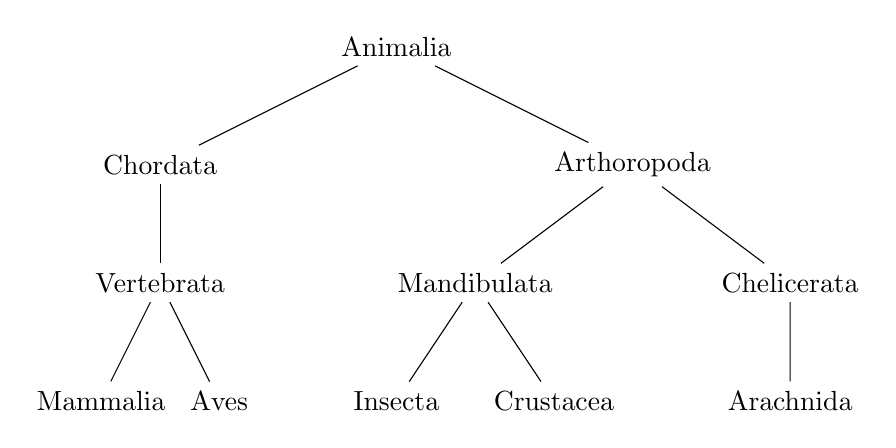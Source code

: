 \begin{tikzpicture}


[every node/.style={rectangle, fill=blue!20!white}]
\node {Animalia} [sibling distance=6cm]
child {node {Chordata}
child {node {Vertebrata} [sibling distance=1.5cm]
child {node {Mammalia}}
child {node {Aves}}
}
}
child {node {Arthoropoda} [sibling distance=4cm]
child {node {Mandibulata}[sibling distance=2cm]
child {node {Insecta}}
child {node {Crustacea}}
}
child {node {Chelicerata}
child {node {Arachnida}}
}
};

\end{tikzpicture}